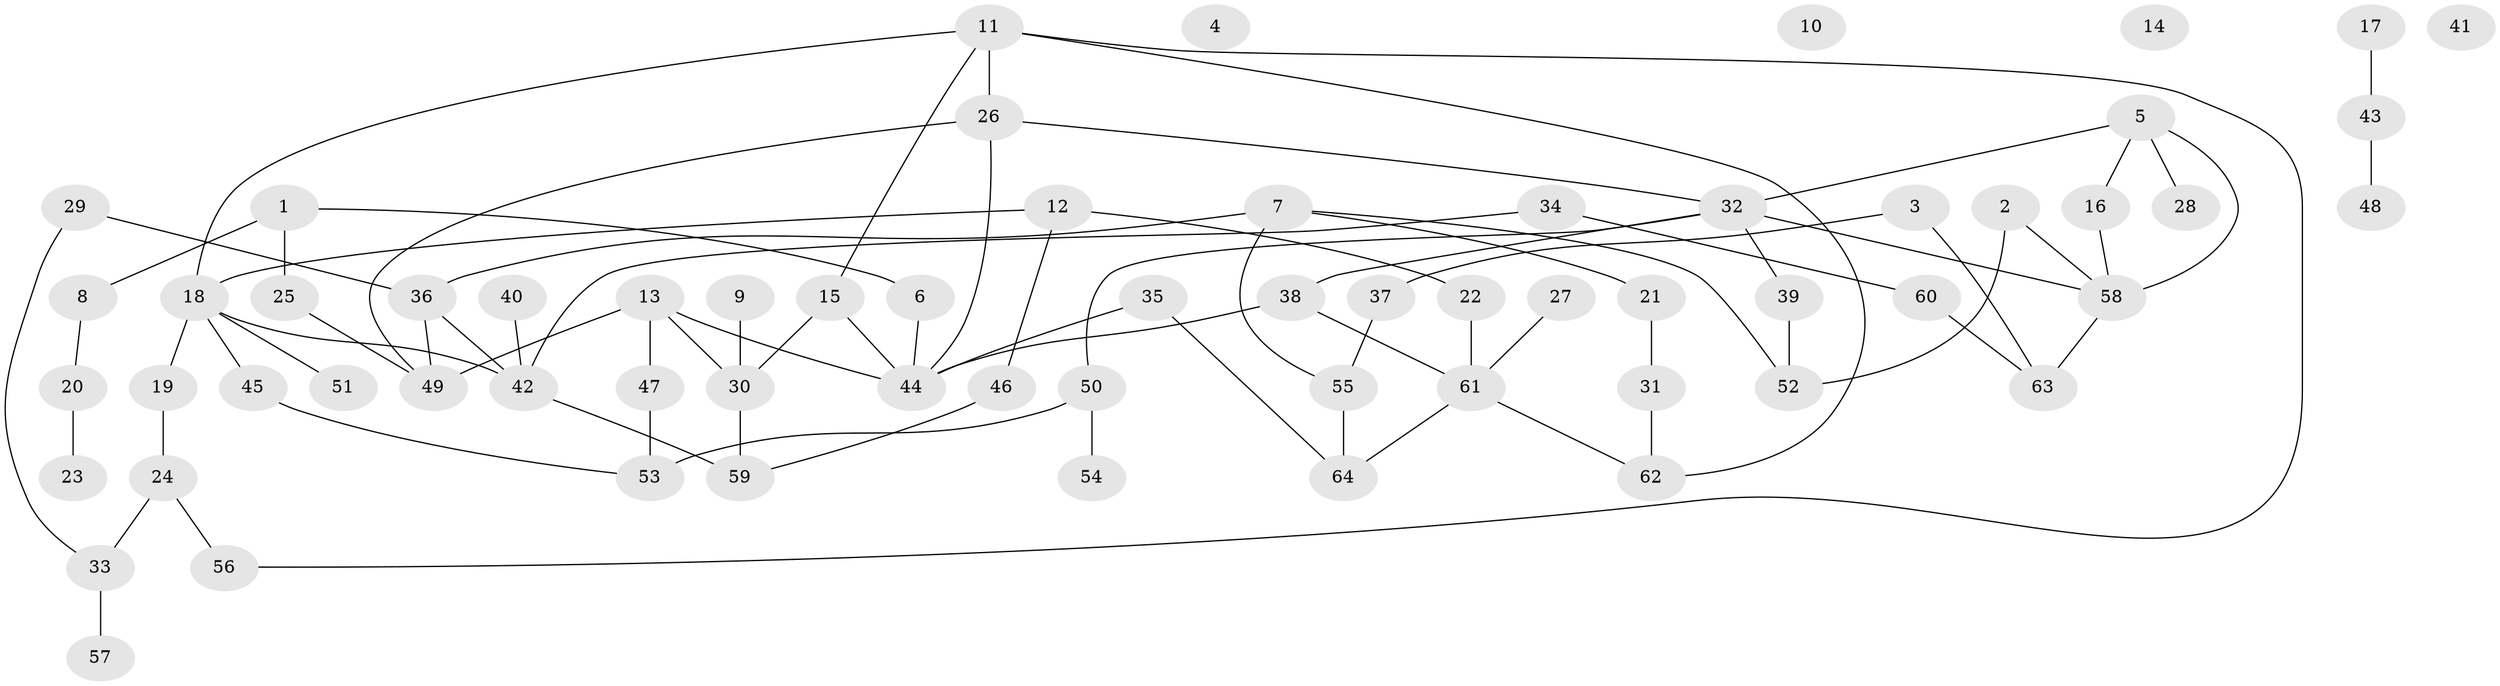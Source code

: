 // coarse degree distribution, {6: 0.07894736842105263, 3: 0.21052631578947367, 2: 0.23684210526315788, 0: 0.10526315789473684, 4: 0.13157894736842105, 10: 0.02631578947368421, 1: 0.18421052631578946, 7: 0.02631578947368421}
// Generated by graph-tools (version 1.1) at 2025/16/03/04/25 18:16:32]
// undirected, 64 vertices, 81 edges
graph export_dot {
graph [start="1"]
  node [color=gray90,style=filled];
  1;
  2;
  3;
  4;
  5;
  6;
  7;
  8;
  9;
  10;
  11;
  12;
  13;
  14;
  15;
  16;
  17;
  18;
  19;
  20;
  21;
  22;
  23;
  24;
  25;
  26;
  27;
  28;
  29;
  30;
  31;
  32;
  33;
  34;
  35;
  36;
  37;
  38;
  39;
  40;
  41;
  42;
  43;
  44;
  45;
  46;
  47;
  48;
  49;
  50;
  51;
  52;
  53;
  54;
  55;
  56;
  57;
  58;
  59;
  60;
  61;
  62;
  63;
  64;
  1 -- 6;
  1 -- 8;
  1 -- 25;
  2 -- 52;
  2 -- 58;
  3 -- 37;
  3 -- 63;
  5 -- 16;
  5 -- 28;
  5 -- 32;
  5 -- 58;
  6 -- 44;
  7 -- 21;
  7 -- 36;
  7 -- 52;
  7 -- 55;
  8 -- 20;
  9 -- 30;
  11 -- 15;
  11 -- 18;
  11 -- 26;
  11 -- 56;
  11 -- 62;
  12 -- 18;
  12 -- 22;
  12 -- 46;
  13 -- 30;
  13 -- 44;
  13 -- 47;
  13 -- 49;
  15 -- 30;
  15 -- 44;
  16 -- 58;
  17 -- 43;
  18 -- 19;
  18 -- 42;
  18 -- 45;
  18 -- 51;
  19 -- 24;
  20 -- 23;
  21 -- 31;
  22 -- 61;
  24 -- 33;
  24 -- 56;
  25 -- 49;
  26 -- 32;
  26 -- 44;
  26 -- 49;
  27 -- 61;
  29 -- 33;
  29 -- 36;
  30 -- 59;
  31 -- 62;
  32 -- 38;
  32 -- 39;
  32 -- 50;
  32 -- 58;
  33 -- 57;
  34 -- 42;
  34 -- 60;
  35 -- 44;
  35 -- 64;
  36 -- 42;
  36 -- 49;
  37 -- 55;
  38 -- 44;
  38 -- 61;
  39 -- 52;
  40 -- 42;
  42 -- 59;
  43 -- 48;
  45 -- 53;
  46 -- 59;
  47 -- 53;
  50 -- 53;
  50 -- 54;
  55 -- 64;
  58 -- 63;
  60 -- 63;
  61 -- 62;
  61 -- 64;
}
